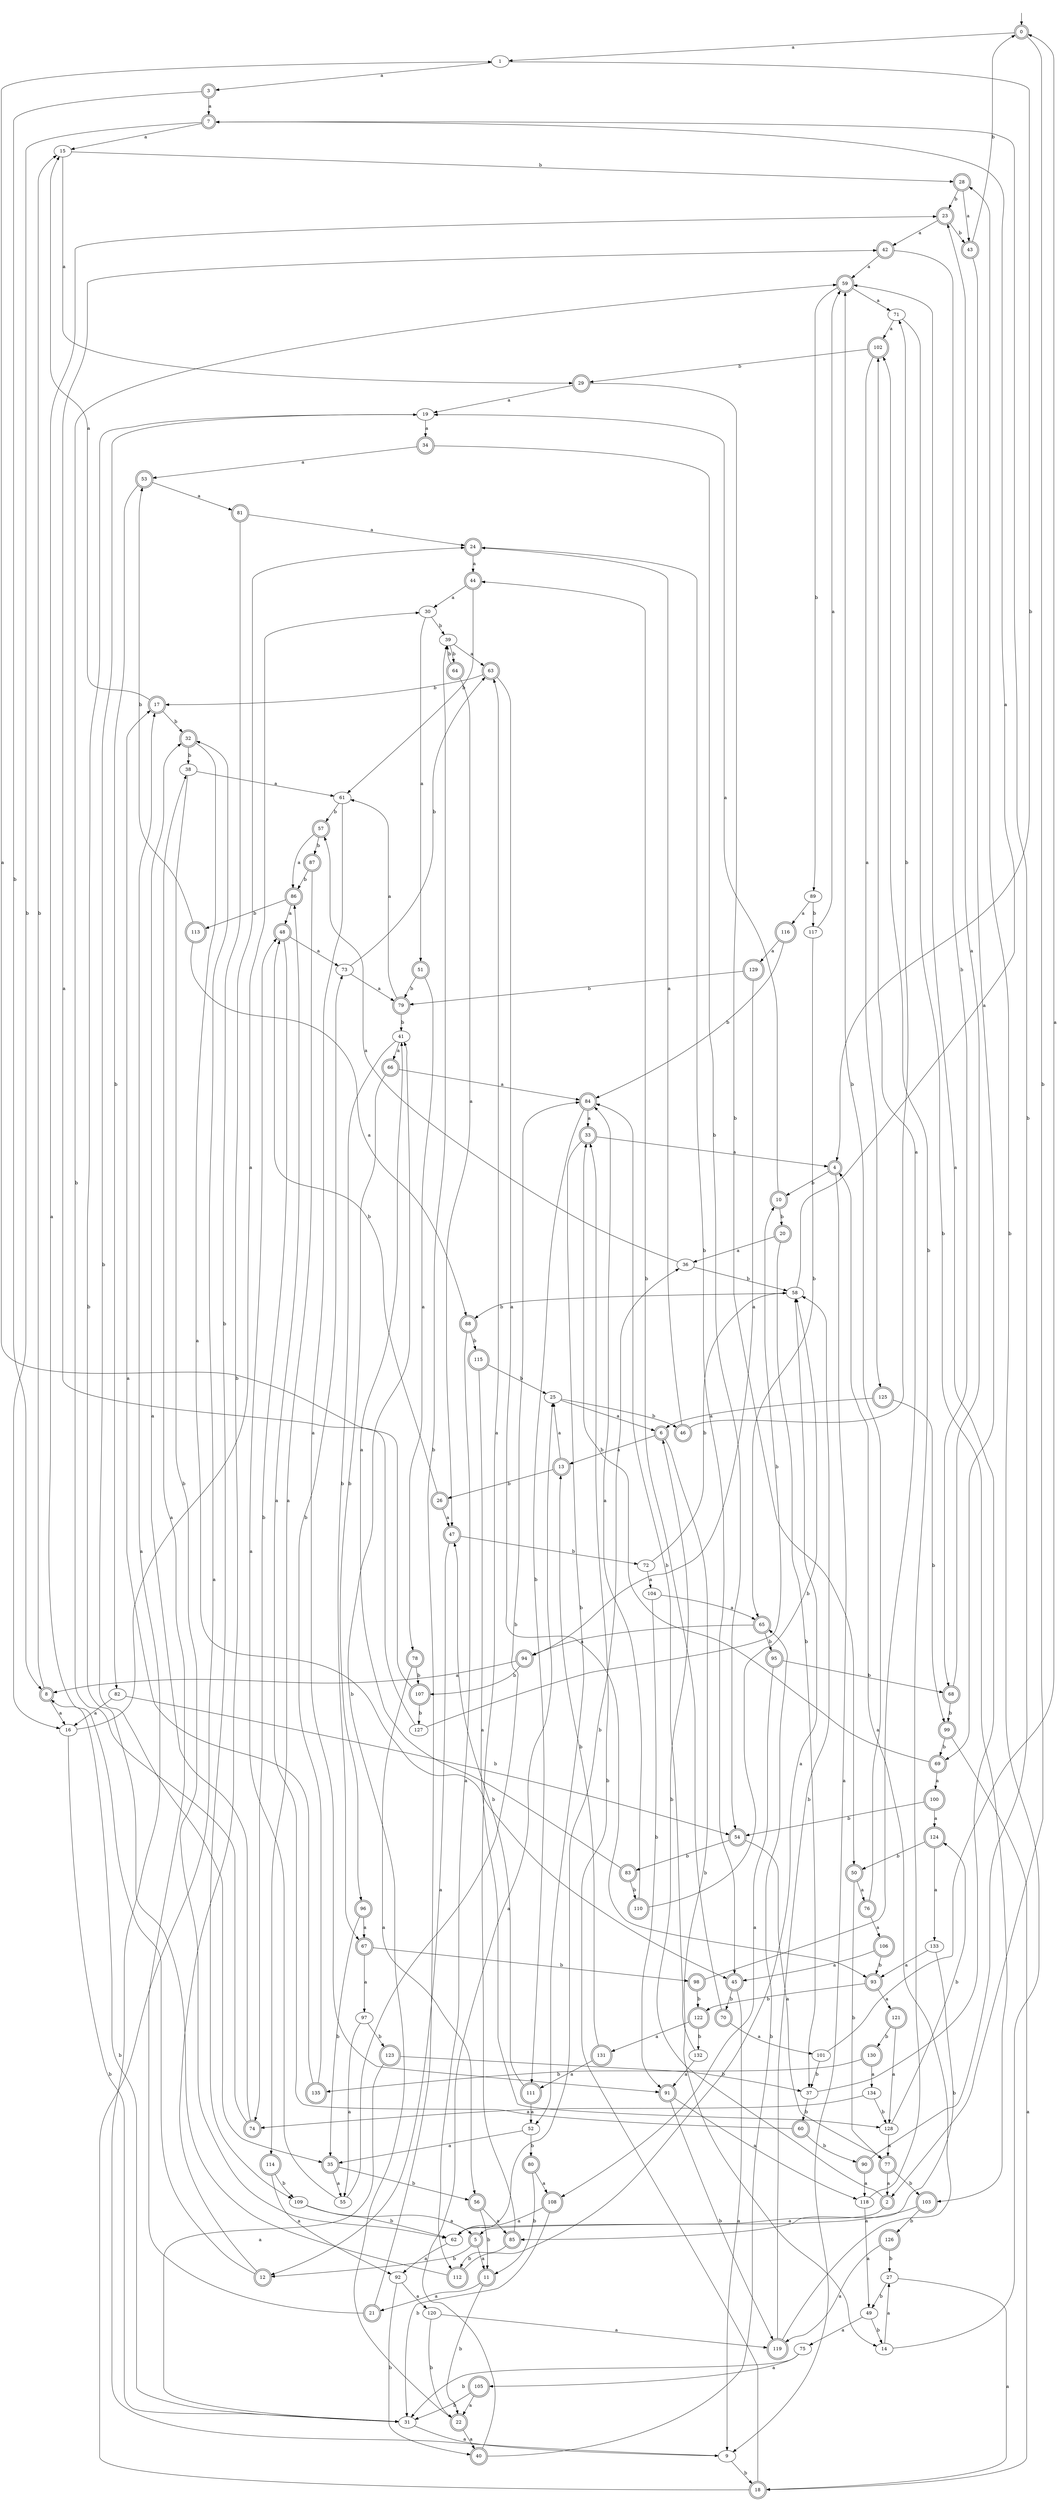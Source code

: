 digraph RandomDFA {
  __start0 [label="", shape=none];
  __start0 -> 0 [label=""];
  0 [shape=circle] [shape=doublecircle]
  0 -> 1 [label="a"]
  0 -> 2 [label="b"]
  1
  1 -> 3 [label="a"]
  1 -> 4 [label="b"]
  2 [shape=doublecircle]
  2 -> 5 [label="a"]
  2 -> 6 [label="b"]
  3 [shape=doublecircle]
  3 -> 7 [label="a"]
  3 -> 8 [label="b"]
  4 [shape=doublecircle]
  4 -> 9 [label="a"]
  4 -> 10 [label="b"]
  5 [shape=doublecircle]
  5 -> 11 [label="a"]
  5 -> 12 [label="b"]
  6 [shape=doublecircle]
  6 -> 13 [label="a"]
  6 -> 14 [label="b"]
  7 [shape=doublecircle]
  7 -> 15 [label="a"]
  7 -> 16 [label="b"]
  8 [shape=doublecircle]
  8 -> 16 [label="a"]
  8 -> 15 [label="b"]
  9
  9 -> 17 [label="a"]
  9 -> 18 [label="b"]
  10 [shape=doublecircle]
  10 -> 19 [label="a"]
  10 -> 20 [label="b"]
  11 [shape=doublecircle]
  11 -> 21 [label="a"]
  11 -> 22 [label="b"]
  12 [shape=doublecircle]
  12 -> 23 [label="a"]
  12 -> 24 [label="b"]
  13 [shape=doublecircle]
  13 -> 25 [label="a"]
  13 -> 26 [label="b"]
  14
  14 -> 27 [label="a"]
  14 -> 28 [label="b"]
  15
  15 -> 29 [label="a"]
  15 -> 28 [label="b"]
  16
  16 -> 30 [label="a"]
  16 -> 31 [label="b"]
  17 [shape=doublecircle]
  17 -> 15 [label="a"]
  17 -> 32 [label="b"]
  18 [shape=doublecircle]
  18 -> 32 [label="a"]
  18 -> 33 [label="b"]
  19
  19 -> 34 [label="a"]
  19 -> 35 [label="b"]
  20 [shape=doublecircle]
  20 -> 36 [label="a"]
  20 -> 37 [label="b"]
  21 [shape=doublecircle]
  21 -> 38 [label="a"]
  21 -> 39 [label="b"]
  22 [shape=doublecircle]
  22 -> 40 [label="a"]
  22 -> 41 [label="b"]
  23 [shape=doublecircle]
  23 -> 42 [label="a"]
  23 -> 43 [label="b"]
  24 [shape=doublecircle]
  24 -> 44 [label="a"]
  24 -> 45 [label="b"]
  25
  25 -> 6 [label="a"]
  25 -> 46 [label="b"]
  26 [shape=doublecircle]
  26 -> 47 [label="a"]
  26 -> 48 [label="b"]
  27
  27 -> 18 [label="a"]
  27 -> 49 [label="b"]
  28 [shape=doublecircle]
  28 -> 43 [label="a"]
  28 -> 23 [label="b"]
  29 [shape=doublecircle]
  29 -> 19 [label="a"]
  29 -> 50 [label="b"]
  30
  30 -> 51 [label="a"]
  30 -> 39 [label="b"]
  31
  31 -> 9 [label="a"]
  31 -> 8 [label="b"]
  32 [shape=doublecircle]
  32 -> 45 [label="a"]
  32 -> 38 [label="b"]
  33 [shape=doublecircle]
  33 -> 4 [label="a"]
  33 -> 52 [label="b"]
  34 [shape=doublecircle]
  34 -> 53 [label="a"]
  34 -> 54 [label="b"]
  35 [shape=doublecircle]
  35 -> 55 [label="a"]
  35 -> 56 [label="b"]
  36
  36 -> 57 [label="a"]
  36 -> 58 [label="b"]
  37
  37 -> 59 [label="a"]
  37 -> 60 [label="b"]
  38
  38 -> 61 [label="a"]
  38 -> 62 [label="b"]
  39
  39 -> 63 [label="a"]
  39 -> 64 [label="b"]
  40 [shape=doublecircle]
  40 -> 25 [label="a"]
  40 -> 65 [label="b"]
  41
  41 -> 66 [label="a"]
  41 -> 67 [label="b"]
  42 [shape=doublecircle]
  42 -> 59 [label="a"]
  42 -> 68 [label="b"]
  43 [shape=doublecircle]
  43 -> 69 [label="a"]
  43 -> 0 [label="b"]
  44 [shape=doublecircle]
  44 -> 30 [label="a"]
  44 -> 61 [label="b"]
  45 [shape=doublecircle]
  45 -> 9 [label="a"]
  45 -> 70 [label="b"]
  46 [shape=doublecircle]
  46 -> 24 [label="a"]
  46 -> 71 [label="b"]
  47 [shape=doublecircle]
  47 -> 12 [label="a"]
  47 -> 72 [label="b"]
  48 [shape=doublecircle]
  48 -> 73 [label="a"]
  48 -> 74 [label="b"]
  49
  49 -> 75 [label="a"]
  49 -> 14 [label="b"]
  50 [shape=doublecircle]
  50 -> 76 [label="a"]
  50 -> 77 [label="b"]
  51 [shape=doublecircle]
  51 -> 78 [label="a"]
  51 -> 79 [label="b"]
  52
  52 -> 35 [label="a"]
  52 -> 80 [label="b"]
  53 [shape=doublecircle]
  53 -> 81 [label="a"]
  53 -> 82 [label="b"]
  54 [shape=doublecircle]
  54 -> 77 [label="a"]
  54 -> 83 [label="b"]
  55
  55 -> 48 [label="a"]
  55 -> 84 [label="b"]
  56 [shape=doublecircle]
  56 -> 85 [label="a"]
  56 -> 11 [label="b"]
  57 [shape=doublecircle]
  57 -> 86 [label="a"]
  57 -> 87 [label="b"]
  58
  58 -> 7 [label="a"]
  58 -> 88 [label="b"]
  59 [shape=doublecircle]
  59 -> 71 [label="a"]
  59 -> 89 [label="b"]
  60 [shape=doublecircle]
  60 -> 86 [label="a"]
  60 -> 90 [label="b"]
  61
  61 -> 91 [label="a"]
  61 -> 57 [label="b"]
  62
  62 -> 92 [label="a"]
  62 -> 36 [label="b"]
  63 [shape=doublecircle]
  63 -> 93 [label="a"]
  63 -> 17 [label="b"]
  64 [shape=doublecircle]
  64 -> 47 [label="a"]
  64 -> 39 [label="b"]
  65 [shape=doublecircle]
  65 -> 94 [label="a"]
  65 -> 95 [label="b"]
  66 [shape=doublecircle]
  66 -> 84 [label="a"]
  66 -> 96 [label="b"]
  67 [shape=doublecircle]
  67 -> 97 [label="a"]
  67 -> 98 [label="b"]
  68 [shape=doublecircle]
  68 -> 23 [label="a"]
  68 -> 99 [label="b"]
  69 [shape=doublecircle]
  69 -> 100 [label="a"]
  69 -> 33 [label="b"]
  70 [shape=doublecircle]
  70 -> 101 [label="a"]
  70 -> 44 [label="b"]
  71
  71 -> 102 [label="a"]
  71 -> 103 [label="b"]
  72
  72 -> 104 [label="a"]
  72 -> 58 [label="b"]
  73
  73 -> 79 [label="a"]
  73 -> 63 [label="b"]
  74 [shape=doublecircle]
  74 -> 32 [label="a"]
  74 -> 59 [label="b"]
  75
  75 -> 105 [label="a"]
  75 -> 31 [label="b"]
  76 [shape=doublecircle]
  76 -> 106 [label="a"]
  76 -> 59 [label="b"]
  77 [shape=doublecircle]
  77 -> 2 [label="a"]
  77 -> 103 [label="b"]
  78 [shape=doublecircle]
  78 -> 56 [label="a"]
  78 -> 107 [label="b"]
  79 [shape=doublecircle]
  79 -> 61 [label="a"]
  79 -> 41 [label="b"]
  80 [shape=doublecircle]
  80 -> 108 [label="a"]
  80 -> 11 [label="b"]
  81 [shape=doublecircle]
  81 -> 24 [label="a"]
  81 -> 109 [label="b"]
  82
  82 -> 16 [label="a"]
  82 -> 54 [label="b"]
  83 [shape=doublecircle]
  83 -> 41 [label="a"]
  83 -> 110 [label="b"]
  84 [shape=doublecircle]
  84 -> 33 [label="a"]
  84 -> 111 [label="b"]
  85 [shape=doublecircle]
  85 -> 63 [label="a"]
  85 -> 112 [label="b"]
  86 [shape=doublecircle]
  86 -> 48 [label="a"]
  86 -> 113 [label="b"]
  87 [shape=doublecircle]
  87 -> 114 [label="a"]
  87 -> 86 [label="b"]
  88 [shape=doublecircle]
  88 -> 112 [label="a"]
  88 -> 115 [label="b"]
  89
  89 -> 116 [label="a"]
  89 -> 117 [label="b"]
  90 [shape=doublecircle]
  90 -> 118 [label="a"]
  90 -> 7 [label="b"]
  91 [shape=doublecircle]
  91 -> 118 [label="a"]
  91 -> 119 [label="b"]
  92
  92 -> 120 [label="a"]
  92 -> 40 [label="b"]
  93 [shape=doublecircle]
  93 -> 121 [label="a"]
  93 -> 122 [label="b"]
  94 [shape=doublecircle]
  94 -> 8 [label="a"]
  94 -> 107 [label="b"]
  95 [shape=doublecircle]
  95 -> 108 [label="a"]
  95 -> 68 [label="b"]
  96 [shape=doublecircle]
  96 -> 67 [label="a"]
  96 -> 35 [label="b"]
  97
  97 -> 55 [label="a"]
  97 -> 123 [label="b"]
  98 [shape=doublecircle]
  98 -> 102 [label="a"]
  98 -> 122 [label="b"]
  99 [shape=doublecircle]
  99 -> 18 [label="a"]
  99 -> 69 [label="b"]
  100 [shape=doublecircle]
  100 -> 124 [label="a"]
  100 -> 54 [label="b"]
  101
  101 -> 0 [label="a"]
  101 -> 37 [label="b"]
  102 [shape=doublecircle]
  102 -> 125 [label="a"]
  102 -> 29 [label="b"]
  103 [shape=doublecircle]
  103 -> 62 [label="a"]
  103 -> 126 [label="b"]
  104
  104 -> 65 [label="a"]
  104 -> 91 [label="b"]
  105 [shape=doublecircle]
  105 -> 22 [label="a"]
  105 -> 31 [label="b"]
  106 [shape=doublecircle]
  106 -> 45 [label="a"]
  106 -> 93 [label="b"]
  107 [shape=doublecircle]
  107 -> 1 [label="a"]
  107 -> 127 [label="b"]
  108 [shape=doublecircle]
  108 -> 62 [label="a"]
  108 -> 31 [label="b"]
  109
  109 -> 5 [label="a"]
  109 -> 62 [label="b"]
  110 [shape=doublecircle]
  110 -> 84 [label="a"]
  110 -> 58 [label="b"]
  111 [shape=doublecircle]
  111 -> 52 [label="a"]
  111 -> 47 [label="b"]
  112 [shape=doublecircle]
  112 -> 58 [label="a"]
  112 -> 19 [label="b"]
  113 [shape=doublecircle]
  113 -> 88 [label="a"]
  113 -> 53 [label="b"]
  114 [shape=doublecircle]
  114 -> 92 [label="a"]
  114 -> 109 [label="b"]
  115 [shape=doublecircle]
  115 -> 128 [label="a"]
  115 -> 25 [label="b"]
  116 [shape=doublecircle]
  116 -> 129 [label="a"]
  116 -> 84 [label="b"]
  117
  117 -> 59 [label="a"]
  117 -> 65 [label="b"]
  118
  118 -> 49 [label="a"]
  118 -> 102 [label="b"]
  119 [shape=doublecircle]
  119 -> 4 [label="a"]
  119 -> 58 [label="b"]
  120
  120 -> 119 [label="a"]
  120 -> 22 [label="b"]
  121 [shape=doublecircle]
  121 -> 128 [label="a"]
  121 -> 130 [label="b"]
  122 [shape=doublecircle]
  122 -> 131 [label="a"]
  122 -> 132 [label="b"]
  123 [shape=doublecircle]
  123 -> 31 [label="a"]
  123 -> 37 [label="b"]
  124 [shape=doublecircle]
  124 -> 133 [label="a"]
  124 -> 50 [label="b"]
  125 [shape=doublecircle]
  125 -> 6 [label="a"]
  125 -> 99 [label="b"]
  126 [shape=doublecircle]
  126 -> 119 [label="a"]
  126 -> 27 [label="b"]
  127
  127 -> 42 [label="a"]
  127 -> 10 [label="b"]
  128
  128 -> 77 [label="a"]
  128 -> 124 [label="b"]
  129 [shape=doublecircle]
  129 -> 94 [label="a"]
  129 -> 79 [label="b"]
  130 [shape=doublecircle]
  130 -> 134 [label="a"]
  130 -> 135 [label="b"]
  131 [shape=doublecircle]
  131 -> 111 [label="a"]
  131 -> 13 [label="b"]
  132
  132 -> 91 [label="a"]
  132 -> 84 [label="b"]
  133
  133 -> 93 [label="a"]
  133 -> 85 [label="b"]
  134
  134 -> 74 [label="a"]
  134 -> 128 [label="b"]
  135 [shape=doublecircle]
  135 -> 17 [label="a"]
  135 -> 73 [label="b"]
}
